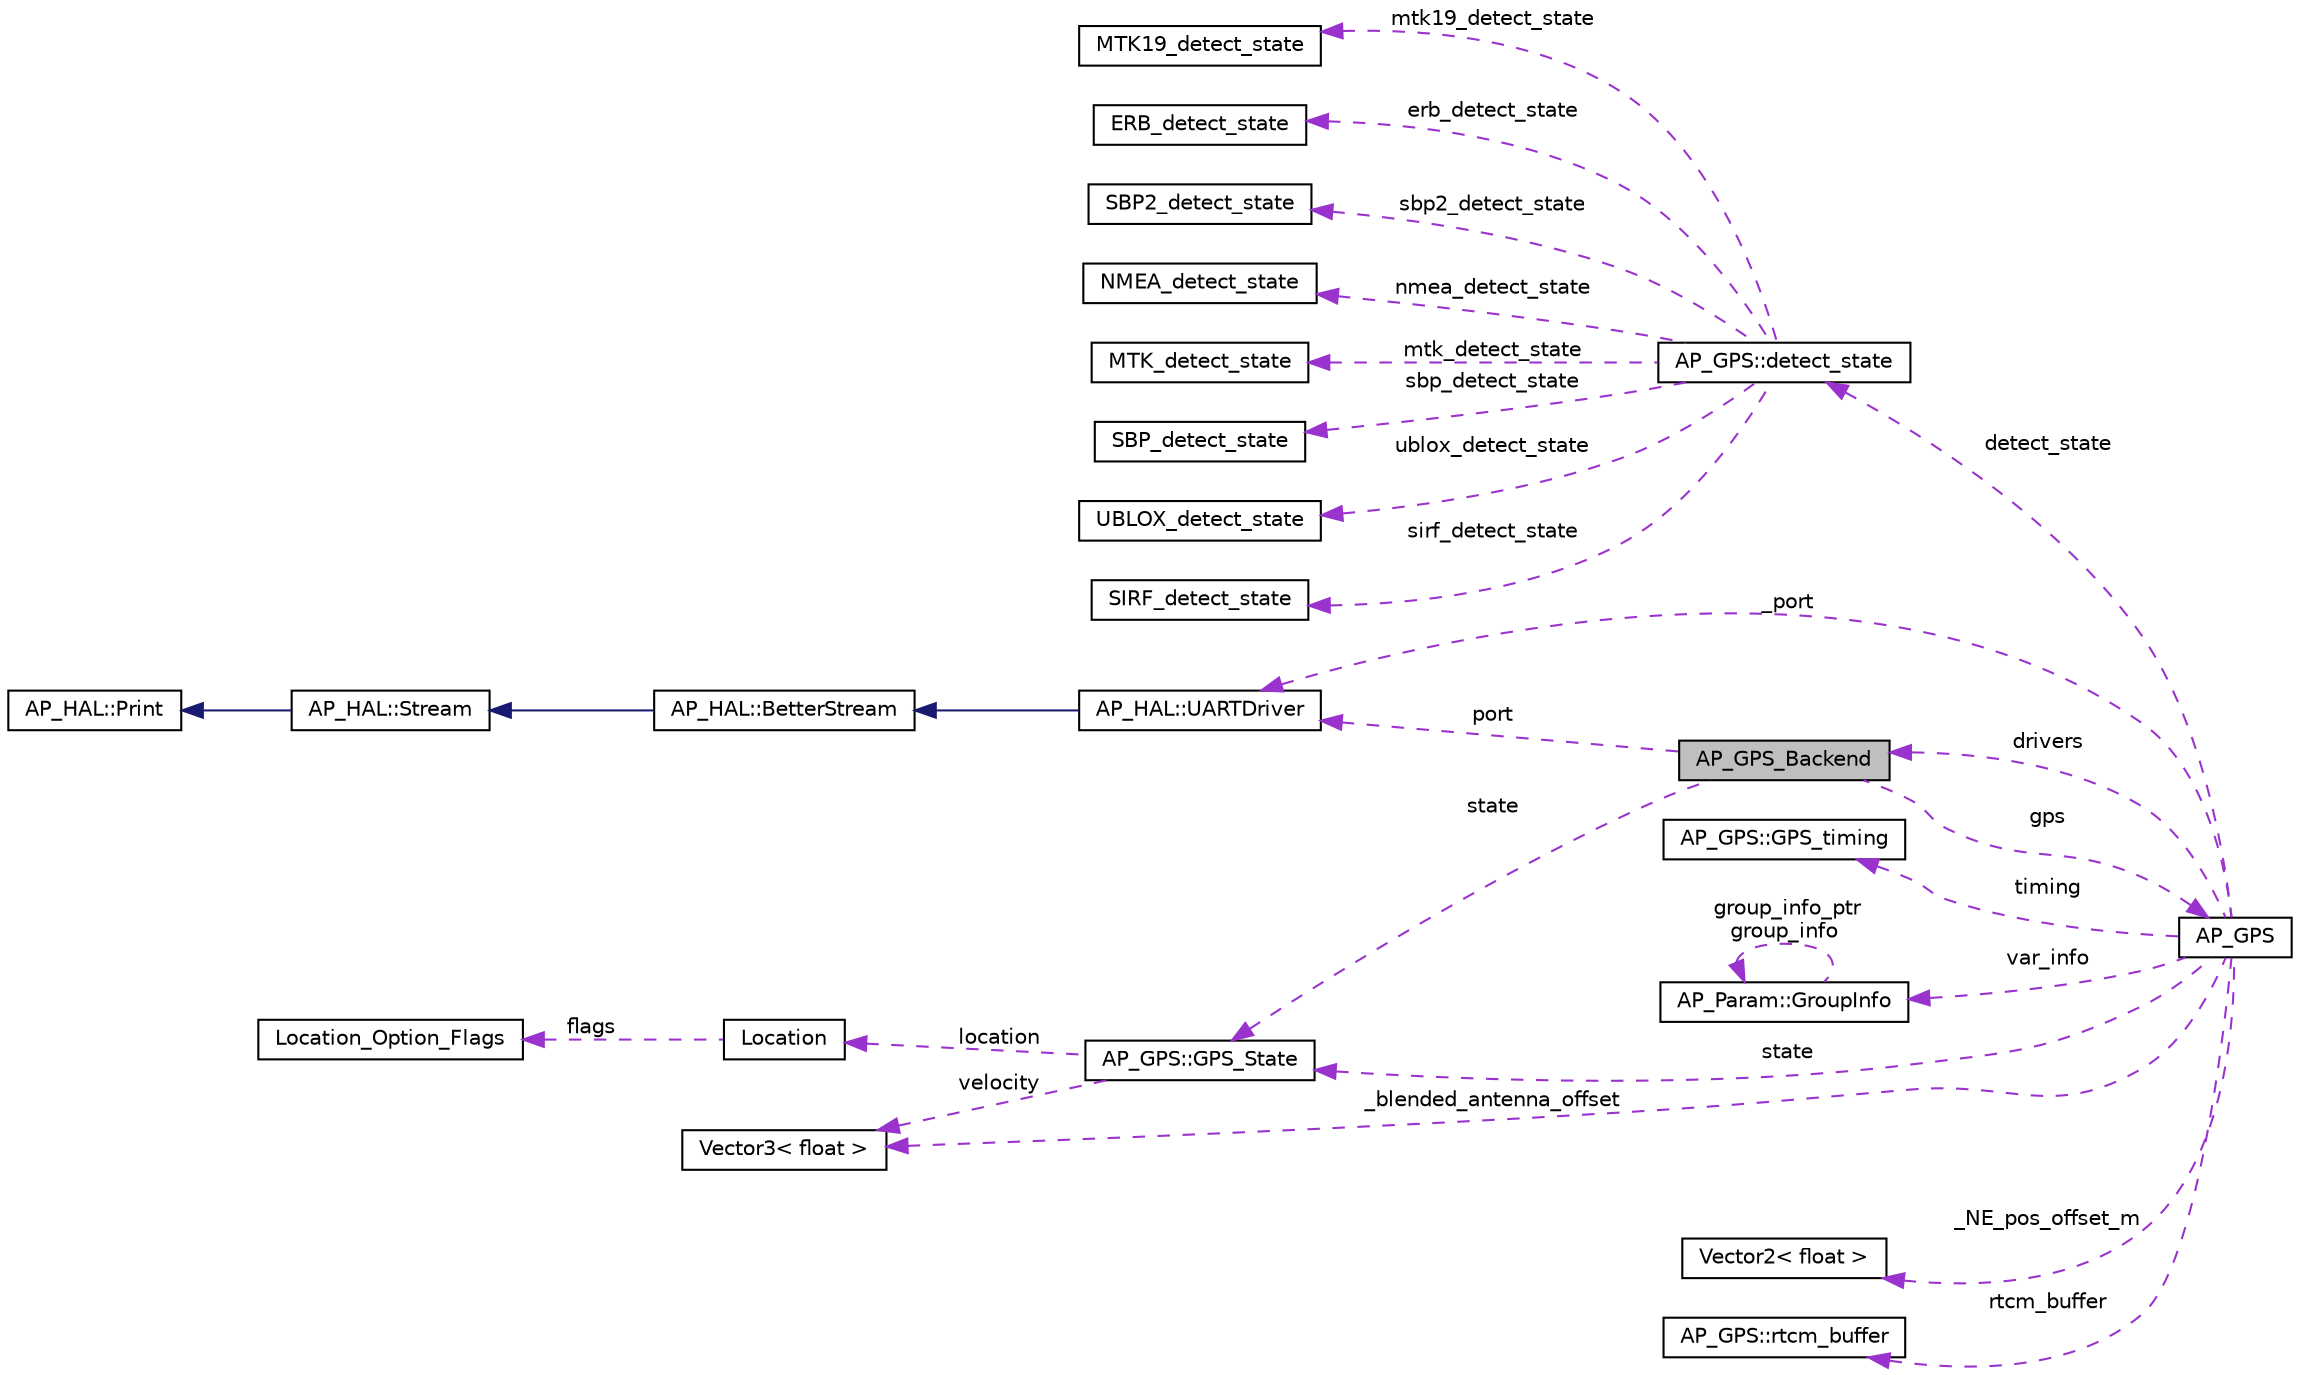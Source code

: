digraph "AP_GPS_Backend"
{
 // INTERACTIVE_SVG=YES
  edge [fontname="Helvetica",fontsize="10",labelfontname="Helvetica",labelfontsize="10"];
  node [fontname="Helvetica",fontsize="10",shape=record];
  rankdir="LR";
  Node1 [label="AP_GPS_Backend",height=0.2,width=0.4,color="black", fillcolor="grey75", style="filled", fontcolor="black"];
  Node2 -> Node1 [dir="back",color="darkorchid3",fontsize="10",style="dashed",label=" port" ,fontname="Helvetica"];
  Node2 [label="AP_HAL::UARTDriver",height=0.2,width=0.4,color="black", fillcolor="white", style="filled",URL="$classAP__HAL_1_1UARTDriver.html"];
  Node3 -> Node2 [dir="back",color="midnightblue",fontsize="10",style="solid",fontname="Helvetica"];
  Node3 [label="AP_HAL::BetterStream",height=0.2,width=0.4,color="black", fillcolor="white", style="filled",URL="$classAP__HAL_1_1BetterStream.html"];
  Node4 -> Node3 [dir="back",color="midnightblue",fontsize="10",style="solid",fontname="Helvetica"];
  Node4 [label="AP_HAL::Stream",height=0.2,width=0.4,color="black", fillcolor="white", style="filled",URL="$classAP__HAL_1_1Stream.html"];
  Node5 -> Node4 [dir="back",color="midnightblue",fontsize="10",style="solid",fontname="Helvetica"];
  Node5 [label="AP_HAL::Print",height=0.2,width=0.4,color="black", fillcolor="white", style="filled",URL="$classAP__HAL_1_1Print.html"];
  Node6 -> Node1 [dir="back",color="darkorchid3",fontsize="10",style="dashed",label=" gps" ,fontname="Helvetica"];
  Node6 [label="AP_GPS",height=0.2,width=0.4,color="black", fillcolor="white", style="filled",URL="$classAP__GPS.html"];
  Node7 -> Node6 [dir="back",color="darkorchid3",fontsize="10",style="dashed",label=" detect_state" ,fontname="Helvetica"];
  Node7 [label="AP_GPS::detect_state",height=0.2,width=0.4,color="black", fillcolor="white", style="filled",URL="$structAP__GPS_1_1detect__state.html"];
  Node8 -> Node7 [dir="back",color="darkorchid3",fontsize="10",style="dashed",label=" sbp_detect_state" ,fontname="Helvetica"];
  Node8 [label="SBP_detect_state",height=0.2,width=0.4,color="black", fillcolor="white", style="filled",URL="$structSBP__detect__state.html"];
  Node9 -> Node7 [dir="back",color="darkorchid3",fontsize="10",style="dashed",label=" ublox_detect_state" ,fontname="Helvetica"];
  Node9 [label="UBLOX_detect_state",height=0.2,width=0.4,color="black", fillcolor="white", style="filled",URL="$structUBLOX__detect__state.html"];
  Node10 -> Node7 [dir="back",color="darkorchid3",fontsize="10",style="dashed",label=" sirf_detect_state" ,fontname="Helvetica"];
  Node10 [label="SIRF_detect_state",height=0.2,width=0.4,color="black", fillcolor="white", style="filled",URL="$structSIRF__detect__state.html"];
  Node11 -> Node7 [dir="back",color="darkorchid3",fontsize="10",style="dashed",label=" mtk19_detect_state" ,fontname="Helvetica"];
  Node11 [label="MTK19_detect_state",height=0.2,width=0.4,color="black", fillcolor="white", style="filled",URL="$structMTK19__detect__state.html"];
  Node12 -> Node7 [dir="back",color="darkorchid3",fontsize="10",style="dashed",label=" erb_detect_state" ,fontname="Helvetica"];
  Node12 [label="ERB_detect_state",height=0.2,width=0.4,color="black", fillcolor="white", style="filled",URL="$structERB__detect__state.html"];
  Node13 -> Node7 [dir="back",color="darkorchid3",fontsize="10",style="dashed",label=" sbp2_detect_state" ,fontname="Helvetica"];
  Node13 [label="SBP2_detect_state",height=0.2,width=0.4,color="black", fillcolor="white", style="filled",URL="$structSBP2__detect__state.html"];
  Node14 -> Node7 [dir="back",color="darkorchid3",fontsize="10",style="dashed",label=" nmea_detect_state" ,fontname="Helvetica"];
  Node14 [label="NMEA_detect_state",height=0.2,width=0.4,color="black", fillcolor="white", style="filled",URL="$structNMEA__detect__state.html"];
  Node15 -> Node7 [dir="back",color="darkorchid3",fontsize="10",style="dashed",label=" mtk_detect_state" ,fontname="Helvetica"];
  Node15 [label="MTK_detect_state",height=0.2,width=0.4,color="black", fillcolor="white", style="filled",URL="$structMTK__detect__state.html"];
  Node16 -> Node6 [dir="back",color="darkorchid3",fontsize="10",style="dashed",label=" timing" ,fontname="Helvetica"];
  Node16 [label="AP_GPS::GPS_timing",height=0.2,width=0.4,color="black", fillcolor="white", style="filled",URL="$structAP__GPS_1_1GPS__timing.html"];
  Node1 -> Node6 [dir="back",color="darkorchid3",fontsize="10",style="dashed",label=" drivers" ,fontname="Helvetica"];
  Node2 -> Node6 [dir="back",color="darkorchid3",fontsize="10",style="dashed",label=" _port" ,fontname="Helvetica"];
  Node17 -> Node6 [dir="back",color="darkorchid3",fontsize="10",style="dashed",label=" var_info" ,fontname="Helvetica"];
  Node17 [label="AP_Param::GroupInfo",height=0.2,width=0.4,color="black", fillcolor="white", style="filled",URL="$structAP__Param_1_1GroupInfo.html"];
  Node17 -> Node17 [dir="back",color="darkorchid3",fontsize="10",style="dashed",label=" group_info_ptr\ngroup_info" ,fontname="Helvetica"];
  Node18 -> Node6 [dir="back",color="darkorchid3",fontsize="10",style="dashed",label=" _blended_antenna_offset" ,fontname="Helvetica"];
  Node18 [label="Vector3\< float \>",height=0.2,width=0.4,color="black", fillcolor="white", style="filled",URL="$classVector3.html"];
  Node19 -> Node6 [dir="back",color="darkorchid3",fontsize="10",style="dashed",label=" _NE_pos_offset_m" ,fontname="Helvetica"];
  Node19 [label="Vector2\< float \>",height=0.2,width=0.4,color="black", fillcolor="white", style="filled",URL="$structVector2.html"];
  Node20 -> Node6 [dir="back",color="darkorchid3",fontsize="10",style="dashed",label=" rtcm_buffer" ,fontname="Helvetica"];
  Node20 [label="AP_GPS::rtcm_buffer",height=0.2,width=0.4,color="black", fillcolor="white", style="filled",URL="$structAP__GPS_1_1rtcm__buffer.html"];
  Node21 -> Node6 [dir="back",color="darkorchid3",fontsize="10",style="dashed",label=" state" ,fontname="Helvetica"];
  Node21 [label="AP_GPS::GPS_State",height=0.2,width=0.4,color="black", fillcolor="white", style="filled",URL="$structAP__GPS_1_1GPS__State.html"];
  Node18 -> Node21 [dir="back",color="darkorchid3",fontsize="10",style="dashed",label=" velocity" ,fontname="Helvetica"];
  Node22 -> Node21 [dir="back",color="darkorchid3",fontsize="10",style="dashed",label=" location" ,fontname="Helvetica"];
  Node22 [label="Location",height=0.2,width=0.4,color="black", fillcolor="white", style="filled",URL="$structLocation.html"];
  Node23 -> Node22 [dir="back",color="darkorchid3",fontsize="10",style="dashed",label=" flags" ,fontname="Helvetica"];
  Node23 [label="Location_Option_Flags",height=0.2,width=0.4,color="black", fillcolor="white", style="filled",URL="$structLocation__Option__Flags.html"];
  Node21 -> Node1 [dir="back",color="darkorchid3",fontsize="10",style="dashed",label=" state" ,fontname="Helvetica"];
}
